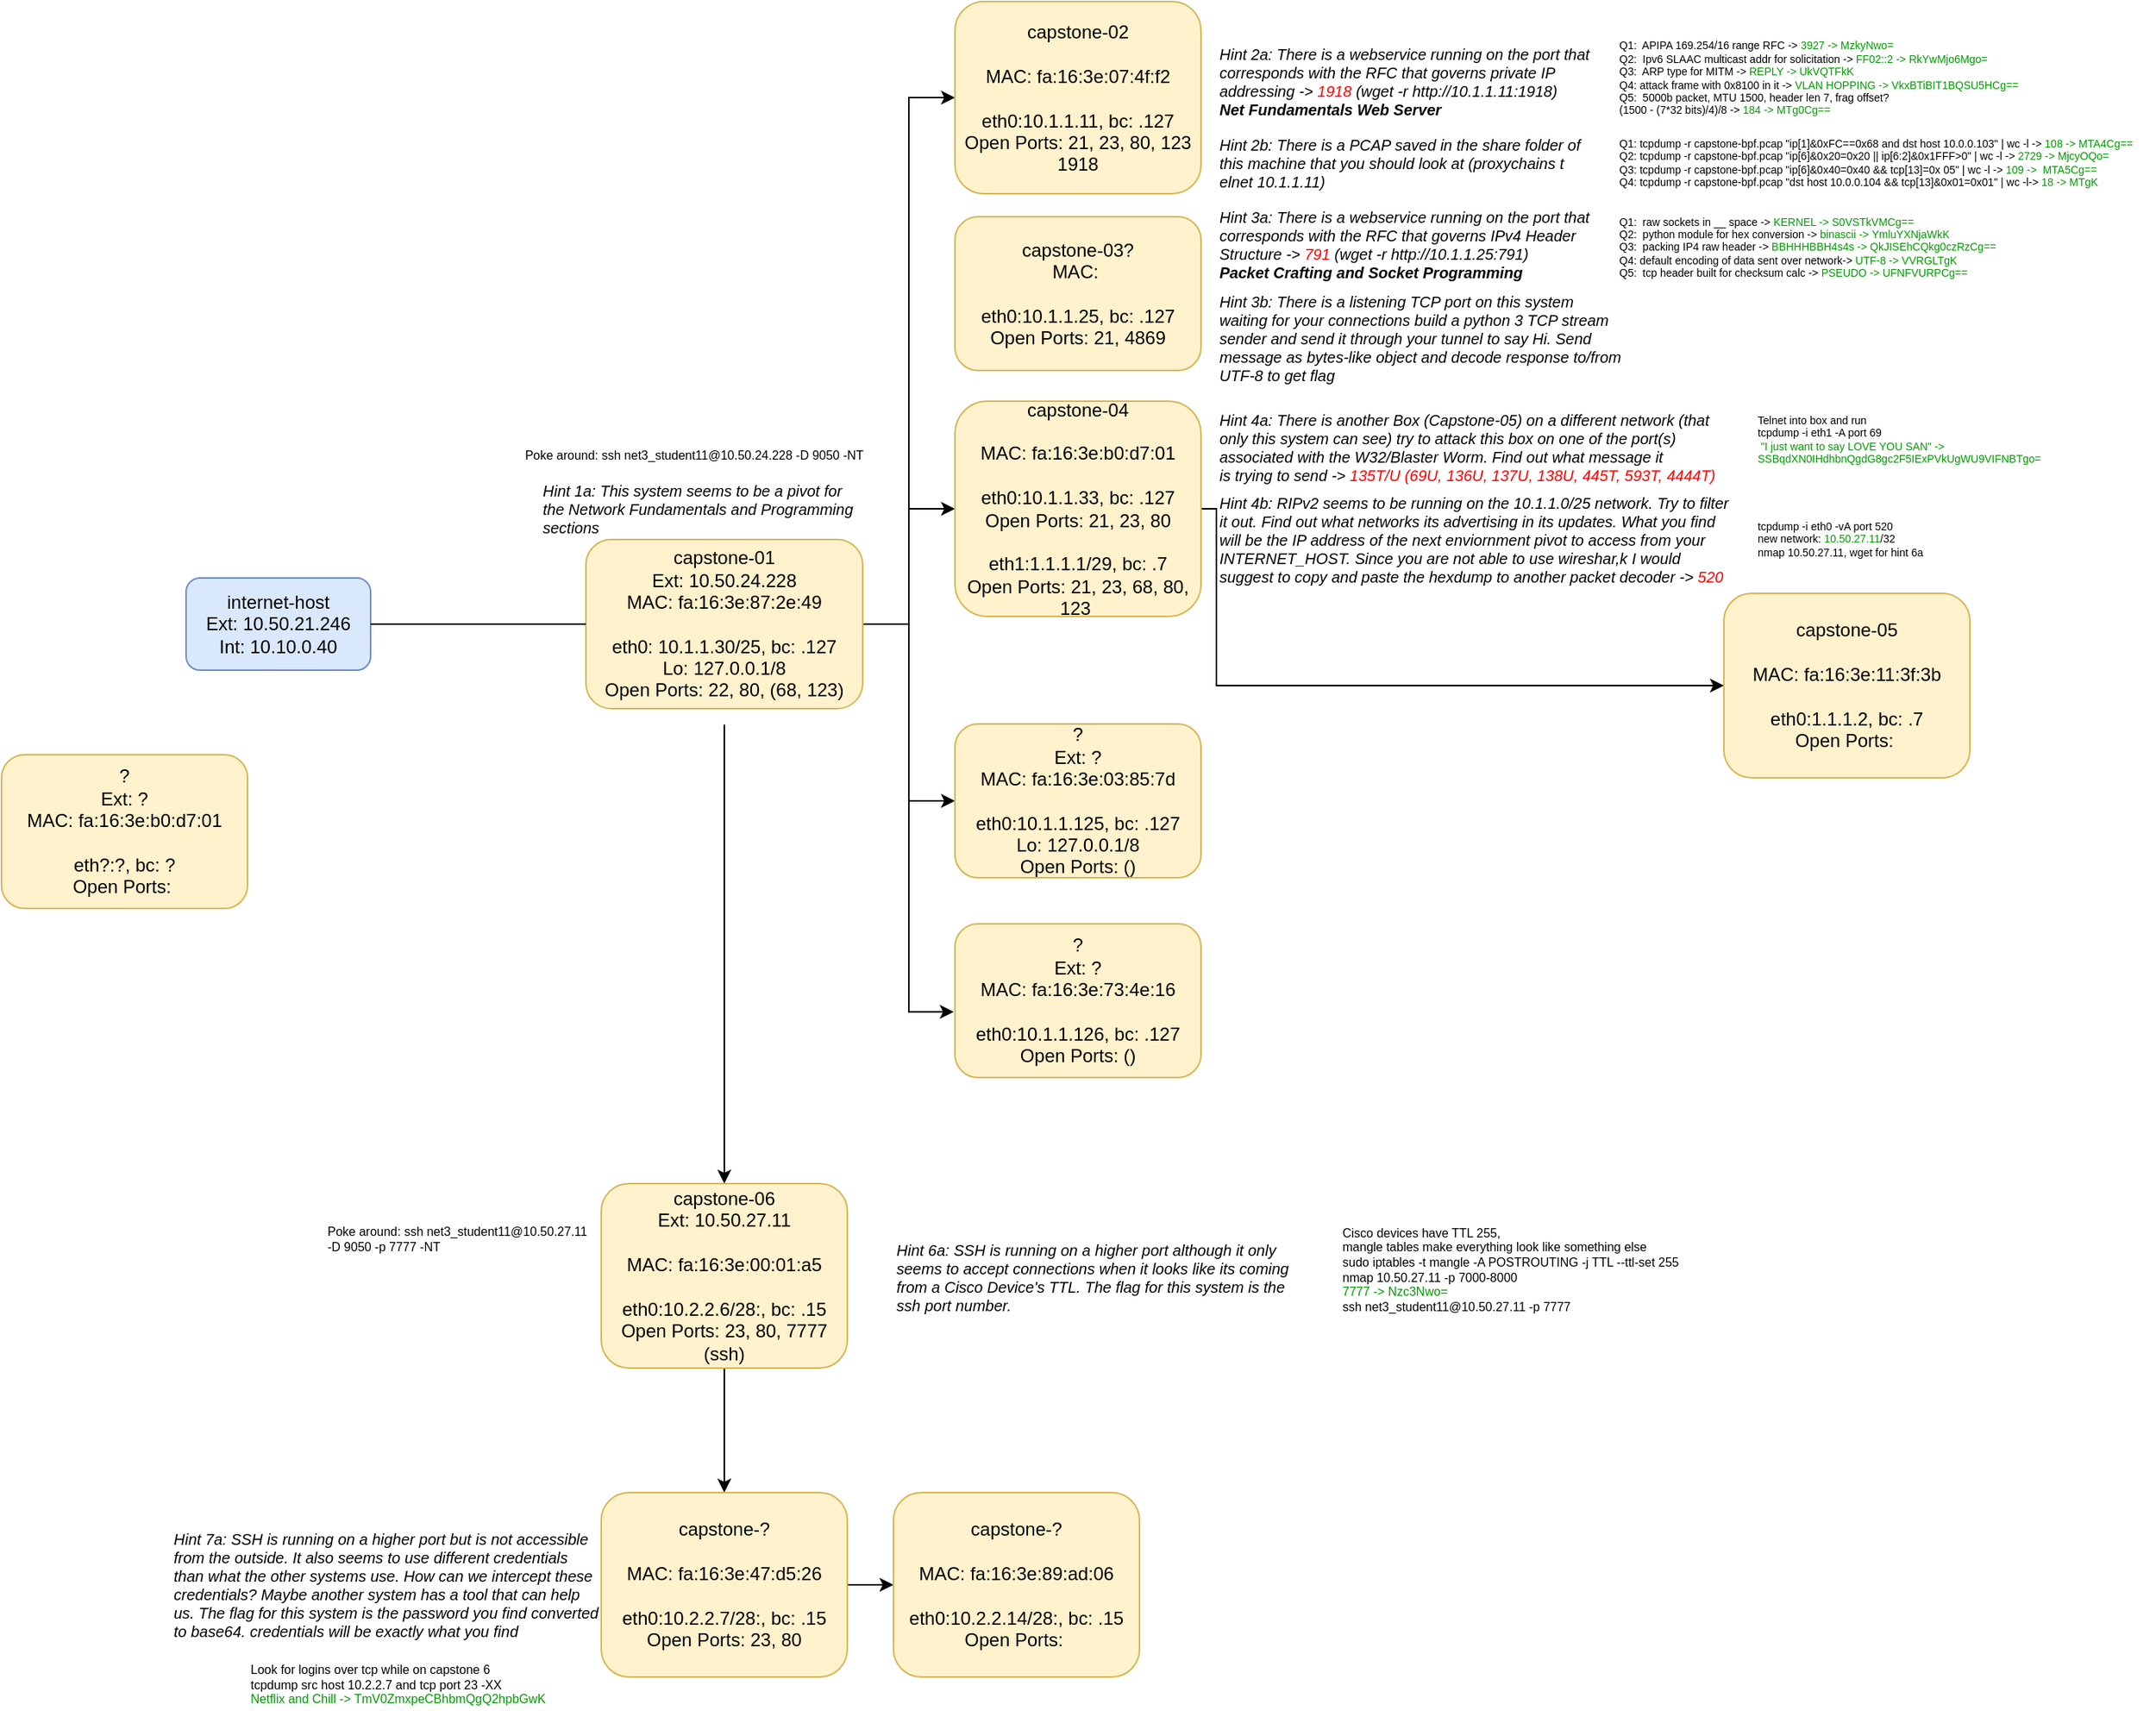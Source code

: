 <mxfile version="16.6.2" type="github">
  <diagram id="ZfgTW8RmMzK-_vYFPty-" name="Page-1">
    <mxGraphModel dx="1748" dy="481" grid="1" gridSize="10" guides="1" tooltips="1" connect="1" arrows="1" fold="1" page="1" pageScale="1" pageWidth="850" pageHeight="1100" math="0" shadow="0">
      <root>
        <mxCell id="0" />
        <mxCell id="1" parent="0" />
        <mxCell id="hog6Gc4PmT9u0CKpANyL-1" value="internet-host&lt;br&gt;Ext: 10.50.21.246&lt;br&gt;Int: 10.10.0.40" style="rounded=1;whiteSpace=wrap;html=1;fillColor=#dae8fc;strokeColor=#6c8ebf;" vertex="1" parent="1">
          <mxGeometry y="745" width="120" height="60" as="geometry" />
        </mxCell>
        <mxCell id="hog6Gc4PmT9u0CKpANyL-12" style="edgeStyle=orthogonalEdgeStyle;rounded=0;orthogonalLoop=1;jettySize=auto;html=1;exitX=1;exitY=0.5;exitDx=0;exitDy=0;entryX=0;entryY=0.5;entryDx=0;entryDy=0;" edge="1" parent="1" source="hog6Gc4PmT9u0CKpANyL-2" target="hog6Gc4PmT9u0CKpANyL-4">
          <mxGeometry relative="1" as="geometry" />
        </mxCell>
        <mxCell id="hog6Gc4PmT9u0CKpANyL-17" style="edgeStyle=orthogonalEdgeStyle;rounded=0;orthogonalLoop=1;jettySize=auto;html=1;exitX=1;exitY=0.5;exitDx=0;exitDy=0;entryX=0;entryY=0.5;entryDx=0;entryDy=0;" edge="1" parent="1" source="hog6Gc4PmT9u0CKpANyL-2" target="hog6Gc4PmT9u0CKpANyL-14">
          <mxGeometry relative="1" as="geometry" />
        </mxCell>
        <mxCell id="hog6Gc4PmT9u0CKpANyL-18" style="edgeStyle=orthogonalEdgeStyle;rounded=0;orthogonalLoop=1;jettySize=auto;html=1;exitX=1;exitY=0.5;exitDx=0;exitDy=0;entryX=0;entryY=0.5;entryDx=0;entryDy=0;" edge="1" parent="1" source="hog6Gc4PmT9u0CKpANyL-2" target="hog6Gc4PmT9u0CKpANyL-15">
          <mxGeometry relative="1" as="geometry" />
        </mxCell>
        <mxCell id="hog6Gc4PmT9u0CKpANyL-19" style="edgeStyle=orthogonalEdgeStyle;rounded=0;orthogonalLoop=1;jettySize=auto;html=1;exitX=1;exitY=0.5;exitDx=0;exitDy=0;entryX=-0.005;entryY=0.573;entryDx=0;entryDy=0;entryPerimeter=0;" edge="1" parent="1" source="hog6Gc4PmT9u0CKpANyL-2" target="hog6Gc4PmT9u0CKpANyL-16">
          <mxGeometry relative="1" as="geometry" />
        </mxCell>
        <mxCell id="hog6Gc4PmT9u0CKpANyL-42" style="edgeStyle=orthogonalEdgeStyle;rounded=0;orthogonalLoop=1;jettySize=auto;html=1;exitX=0.5;exitY=1.094;exitDx=0;exitDy=0;entryX=0.5;entryY=0;entryDx=0;entryDy=0;fontSize=12;fontColor=#000000;exitPerimeter=0;" edge="1" parent="1" source="hog6Gc4PmT9u0CKpANyL-2" target="hog6Gc4PmT9u0CKpANyL-41">
          <mxGeometry relative="1" as="geometry">
            <Array as="points">
              <mxPoint x="350" y="1110" />
              <mxPoint x="350" y="1110" />
            </Array>
          </mxGeometry>
        </mxCell>
        <mxCell id="hog6Gc4PmT9u0CKpANyL-2" value="capstone-01&lt;br&gt;Ext: 10.50.24.228&lt;br&gt;MAC:&amp;nbsp;fa:16:3e:87:2e:49&lt;br&gt;&lt;br&gt;eth0: 10.1.1.30/25, bc: .127&lt;br&gt;Lo: 127.0.0.1/8&lt;br&gt;Open Ports: 22, 80, (68, 123)" style="rounded=1;whiteSpace=wrap;html=1;fillColor=#fff2cc;strokeColor=#d6b656;" vertex="1" parent="1">
          <mxGeometry x="260" y="720" width="180" height="110" as="geometry" />
        </mxCell>
        <mxCell id="hog6Gc4PmT9u0CKpANyL-37" style="edgeStyle=orthogonalEdgeStyle;rounded=0;orthogonalLoop=1;jettySize=auto;html=1;exitX=1;exitY=0.5;exitDx=0;exitDy=0;fontSize=12;fontColor=#000000;entryX=0;entryY=0.5;entryDx=0;entryDy=0;" edge="1" parent="1" source="hog6Gc4PmT9u0CKpANyL-4" target="hog6Gc4PmT9u0CKpANyL-36">
          <mxGeometry relative="1" as="geometry">
            <mxPoint x="970" y="840" as="targetPoint" />
            <Array as="points">
              <mxPoint x="670" y="700" />
              <mxPoint x="670" y="815" />
            </Array>
          </mxGeometry>
        </mxCell>
        <mxCell id="hog6Gc4PmT9u0CKpANyL-4" value="capstone-04&lt;br&gt;&lt;br&gt;MAC:&amp;nbsp;fa:16:3e:b0:d7:01&lt;br&gt;&lt;br&gt;eth0:10.1.1.33, bc: .127&lt;br&gt;Open Ports: 21, 23, 80&lt;br&gt;&lt;br&gt;eth1:1.1.1.1/29, bc: .7&lt;br&gt;Open Ports: 21, 23, 68, 80, 123&amp;nbsp;" style="rounded=1;whiteSpace=wrap;html=1;fillColor=#fff2cc;strokeColor=#d6b656;" vertex="1" parent="1">
          <mxGeometry x="500" y="630" width="160" height="140" as="geometry" />
        </mxCell>
        <mxCell id="hog6Gc4PmT9u0CKpANyL-9" value="" style="edgeStyle=orthogonalEdgeStyle;rounded=0;orthogonalLoop=1;jettySize=auto;html=1;exitX=1;exitY=0.5;exitDx=0;exitDy=0;endArrow=none;" edge="1" parent="1" source="hog6Gc4PmT9u0CKpANyL-1" target="hog6Gc4PmT9u0CKpANyL-2">
          <mxGeometry relative="1" as="geometry">
            <mxPoint x="120" y="775" as="sourcePoint" />
            <mxPoint x="230" y="775" as="targetPoint" />
          </mxGeometry>
        </mxCell>
        <mxCell id="hog6Gc4PmT9u0CKpANyL-13" value="?&lt;br&gt;Ext: ?&lt;br&gt;MAC:&amp;nbsp;fa:16:3e:b0:d7:01&lt;br&gt;&lt;br&gt;eth?:?, bc: ?&lt;br&gt;Open Ports:&amp;nbsp;" style="rounded=1;whiteSpace=wrap;html=1;fillColor=#fff2cc;strokeColor=#d6b656;" vertex="1" parent="1">
          <mxGeometry x="-120" y="860" width="160" height="100" as="geometry" />
        </mxCell>
        <mxCell id="hog6Gc4PmT9u0CKpANyL-14" value="capstone-02&lt;br&gt;&lt;br&gt;MAC: fa:16:3e:07:4f:f2&lt;br&gt;&lt;br&gt;eth0:10.1.1.11, bc: .127&lt;br&gt;Open Ports: 21, 23, 80, 123 1918" style="rounded=1;whiteSpace=wrap;html=1;fillColor=#fff2cc;strokeColor=#d6b656;" vertex="1" parent="1">
          <mxGeometry x="500" y="370" width="160" height="125" as="geometry" />
        </mxCell>
        <mxCell id="hog6Gc4PmT9u0CKpANyL-15" value="?&lt;br&gt;Ext: ?&lt;br&gt;MAC: fa:16:3e:03:85:7d&lt;br&gt;&lt;br&gt;eth0:10.1.1.125, bc: .127&lt;br&gt;Lo: 127.0.0.1/8&lt;br&gt;Open Ports: ()" style="rounded=1;whiteSpace=wrap;html=1;fillColor=#fff2cc;strokeColor=#d6b656;" vertex="1" parent="1">
          <mxGeometry x="500" y="840" width="160" height="100" as="geometry" />
        </mxCell>
        <mxCell id="hog6Gc4PmT9u0CKpANyL-16" value="?&lt;br&gt;Ext: ?&lt;br&gt;MAC:&amp;nbsp;fa:16:3e:73:4e:16&lt;br&gt;&lt;br&gt;eth0:10.1.1.126, bc: .127&lt;br&gt;Open Ports: ()" style="rounded=1;whiteSpace=wrap;html=1;fillColor=#fff2cc;strokeColor=#d6b656;" vertex="1" parent="1">
          <mxGeometry x="500" y="970" width="160" height="100" as="geometry" />
        </mxCell>
        <mxCell id="hog6Gc4PmT9u0CKpANyL-20" value="capstone-03?&lt;br&gt;MAC:&amp;nbsp;&lt;br&gt;&lt;br&gt;eth0:10.1.1.25, bc: .127&lt;br&gt;Open Ports: 21, 4869" style="rounded=1;whiteSpace=wrap;html=1;fillColor=#fff2cc;strokeColor=#d6b656;" vertex="1" parent="1">
          <mxGeometry x="500" y="510" width="160" height="100" as="geometry" />
        </mxCell>
        <mxCell id="hog6Gc4PmT9u0CKpANyL-21" value="Hint 2a: There is a webservice running on the port that &lt;br style=&quot;font-size: 10px&quot;&gt;corresponds with the RFC that governs private IP &lt;br&gt;addressing -&amp;gt; &lt;font color=&quot;#ff0000&quot;&gt;1918&amp;nbsp;&lt;/font&gt;(wget -r http://10.1.1.11:1918)&lt;br&gt;&lt;b&gt;Net Fundamentals Web Server&lt;/b&gt;" style="text;html=1;align=left;verticalAlign=middle;resizable=0;points=[];autosize=1;strokeColor=none;fillColor=none;fontStyle=2;fontSize=10;" vertex="1" parent="1">
          <mxGeometry x="670" y="397" width="260" height="50" as="geometry" />
        </mxCell>
        <mxCell id="hog6Gc4PmT9u0CKpANyL-22" value="Hint 2b: There is a PCAP saved in the share folder of &lt;br&gt;this machine that you should look at (proxychains t&lt;br&gt;elnet 10.1.1.11)" style="text;html=1;align=left;verticalAlign=middle;resizable=0;points=[];autosize=1;strokeColor=none;fillColor=none;fontStyle=2;fontSize=10;" vertex="1" parent="1">
          <mxGeometry x="670" y="455" width="250" height="40" as="geometry" />
        </mxCell>
        <mxCell id="hog6Gc4PmT9u0CKpANyL-23" value="Hint 3a: There is a webservice running on the port that &lt;br&gt;corresponds with&amp;nbsp;the RFC that governs IPv4 Header &lt;br&gt;Structure -&amp;gt; &lt;font color=&quot;#ff0000&quot;&gt;791 &lt;/font&gt;(wget -r http://10.1.1.25:791)&lt;b&gt;&lt;br&gt;Packet Crafting and Socket Programming&lt;/b&gt;" style="text;html=1;align=left;verticalAlign=middle;resizable=0;points=[];autosize=1;strokeColor=none;fillColor=none;fontStyle=2;fontSize=10;" vertex="1" parent="1">
          <mxGeometry x="670" y="503" width="260" height="50" as="geometry" />
        </mxCell>
        <mxCell id="hog6Gc4PmT9u0CKpANyL-24" value="Hint 3b: There is a listening TCP port on this system &lt;br&gt;waiting for your connections build a python 3 TCP stream &lt;br&gt;sender and send it through your tunnel to say Hi. Send &lt;br&gt;message as bytes-like object and&amp;nbsp;decode response to/from &lt;br&gt;UTF-8 to get flag&amp;nbsp;" style="text;html=1;align=left;verticalAlign=middle;resizable=0;points=[];autosize=1;strokeColor=none;fillColor=none;fontStyle=2;fontSize=10;" vertex="1" parent="1">
          <mxGeometry x="670" y="554" width="280" height="70" as="geometry" />
        </mxCell>
        <mxCell id="hog6Gc4PmT9u0CKpANyL-25" value="Hint 4a: There is another Box (Capstone-05) on a different network (that&lt;br&gt;only this system can see) try to attack this box on one of the port(s)&amp;nbsp;&lt;br&gt;associated with the W32/Blaster Worm. Find out what message it&lt;br&gt;is trying to send -&amp;gt;&amp;nbsp;&lt;font color=&quot;#ff0000&quot;&gt;135T/U (69U, 136U, 137U, 138U, 445T, 593T, 4444T)&lt;/font&gt;" style="text;html=1;align=left;verticalAlign=middle;resizable=0;points=[];autosize=1;strokeColor=none;fillColor=none;fontStyle=2;fontSize=10;" vertex="1" parent="1">
          <mxGeometry x="670" y="635" width="340" height="50" as="geometry" />
        </mxCell>
        <mxCell id="hog6Gc4PmT9u0CKpANyL-26" value="Hint 4b: RIPv2 seems to be running on the 10.1.1.0/25 network. Try to filter&lt;br&gt;it out. Find out what networks its advertising in its updates. What you find&lt;br&gt;will be the IP address of the next enviornment pivot to access from your&amp;nbsp;&lt;br&gt;INTERNET_HOST. Since you are not able to use wireshar,k I would &lt;br&gt;suggest to copy and paste the hexdump to another packet decoder -&amp;gt; &lt;font color=&quot;#ff0000&quot;&gt;520&lt;/font&gt;" style="text;html=1;align=left;verticalAlign=middle;resizable=0;points=[];autosize=1;strokeColor=none;fillColor=none;fontStyle=2;fontSize=10;" vertex="1" parent="1">
          <mxGeometry x="670" y="685" width="350" height="70" as="geometry" />
        </mxCell>
        <mxCell id="hog6Gc4PmT9u0CKpANyL-27" value="Hint 1a: This system seems to be a pivot for&lt;br&gt;the Network Fundamentals and Programming&lt;br&gt;sections" style="text;html=1;align=left;verticalAlign=middle;resizable=0;points=[];autosize=1;strokeColor=none;fillColor=none;fontStyle=2;fontSize=10;" vertex="1" parent="1">
          <mxGeometry x="230" y="680" width="220" height="40" as="geometry" />
        </mxCell>
        <mxCell id="hog6Gc4PmT9u0CKpANyL-30" value="&lt;font color=&quot;#000000&quot; style=&quot;font-size: 7px&quot;&gt;Q1:&amp;nbsp; APIPA 169.254/16 range RFC -&amp;gt;&lt;/font&gt;&lt;font color=&quot;#009900&quot; style=&quot;font-size: 7px&quot;&gt;&amp;nbsp;3927 -&amp;gt; MzkyNwo=&lt;br style=&quot;font-size: 7px&quot;&gt;&lt;/font&gt;&lt;font color=&quot;#000000&quot; style=&quot;font-size: 7px&quot;&gt;Q2:&amp;nbsp; Ipv6 SLAAC multicast addr for solicitation -&amp;gt;&lt;/font&gt;&lt;font color=&quot;#009900&quot; style=&quot;font-size: 7px&quot;&gt;&amp;nbsp;FF02::2 -&amp;gt;&amp;nbsp;&lt;/font&gt;&lt;font color=&quot;#009900&quot; style=&quot;font-size: 7px&quot;&gt;RkYwMjo6Mgo=&lt;br style=&quot;font-size: 7px&quot;&gt;&lt;/font&gt;&lt;font color=&quot;#000000&quot; style=&quot;font-size: 7px&quot;&gt;Q3:&amp;nbsp; ARP type for MITM -&amp;gt;&lt;/font&gt;&lt;font color=&quot;#009900&quot; style=&quot;font-size: 7px&quot;&gt;&amp;nbsp;REPLY -&amp;gt;&amp;nbsp;&lt;/font&gt;&lt;font color=&quot;#009900&quot; style=&quot;font-size: 7px&quot;&gt;UkVQTFkK&lt;br style=&quot;font-size: 7px&quot;&gt;&lt;/font&gt;&lt;font color=&quot;#000000&quot; style=&quot;font-size: 7px&quot;&gt;Q4: attack frame with 0x8100 in it -&amp;gt;&lt;/font&gt;&lt;font color=&quot;#009900&quot; style=&quot;font-size: 7px&quot;&gt;&amp;nbsp;VLAN HOPPING -&amp;gt;&amp;nbsp;&lt;/font&gt;&lt;font color=&quot;#009900&quot; style=&quot;font-size: 7px&quot;&gt;VkxBTiBIT1BQSU5HCg==&lt;br style=&quot;font-size: 7px&quot;&gt;&lt;/font&gt;&lt;font color=&quot;#000000&quot; style=&quot;font-size: 7px&quot;&gt;Q5:&amp;nbsp; 5000b packet, MTU 1500, header len 7, frag offset? &lt;br style=&quot;font-size: 7px&quot;&gt;(1500 - (7*32 bits)/4)/8 -&amp;gt;&lt;/font&gt;&lt;font color=&quot;#009900&quot; style=&quot;font-size: 7px&quot;&gt;&amp;nbsp;184 -&amp;gt;&amp;nbsp;&lt;/font&gt;&lt;font color=&quot;#009900&quot; style=&quot;font-size: 7px&quot;&gt;MTg0Cg==&lt;br style=&quot;font-size: 7px&quot;&gt;&lt;/font&gt;" style="text;html=1;align=left;verticalAlign=middle;resizable=0;points=[];autosize=1;strokeColor=none;fillColor=none;fontSize=7;fontColor=#FF0000;" vertex="1" parent="1">
          <mxGeometry x="930" y="395" width="280" height="50" as="geometry" />
        </mxCell>
        <mxCell id="hog6Gc4PmT9u0CKpANyL-31" value="&lt;font color=&quot;#000000&quot; style=&quot;font-size: 7px&quot;&gt;Q1:&amp;nbsp;&lt;span style=&quot;font-size: 7px&quot;&gt;tcpdump -r capstone-bpf.pcap &quot;ip[1]&amp;amp;0xFC==0x68 and dst host&amp;nbsp;&lt;/span&gt;&lt;span style=&quot;font-size: 7px&quot;&gt;10.0.0.103&quot; | wc -l&lt;/span&gt;&amp;nbsp;-&amp;gt;&lt;/font&gt;&lt;font color=&quot;#009900&quot; style=&quot;font-size: 7px&quot;&gt;&amp;nbsp;108 -&amp;gt; MTA4Cg==&lt;br style=&quot;font-size: 7px&quot;&gt;&lt;/font&gt;&lt;font color=&quot;#000000&quot; style=&quot;font-size: 7px&quot;&gt;Q2: tcpdump -r capstone-bpf.pcap &quot;ip[6]&amp;amp;0x20=0x20 || ip[6:2]&amp;amp;0x1FFF&amp;gt;0&quot; | wc -l&amp;nbsp;-&amp;gt;&lt;/font&gt;&lt;font color=&quot;#009900&quot; style=&quot;font-size: 7px&quot;&gt;&amp;nbsp;2729 -&amp;gt;&amp;nbsp;&lt;/font&gt;&lt;font color=&quot;#009900&quot; style=&quot;font-size: 7px&quot;&gt;MjcyOQo=&lt;br style=&quot;font-size: 7px&quot;&gt;&lt;/font&gt;&lt;font color=&quot;#000000&quot; style=&quot;font-size: 7px&quot;&gt;Q3:&amp;nbsp;&lt;span style=&quot;font-size: 7px&quot;&gt;tcpdump -r capstone-bpf.pcap &quot;ip[6]&amp;amp;0x40=0x40 &amp;amp;&amp;amp; tcp[13]=0x&amp;nbsp;&lt;/span&gt;&lt;span style=&quot;font-size: 7px&quot;&gt;05&quot; | wc -l&amp;nbsp;&lt;/span&gt;-&amp;gt;&lt;/font&gt;&lt;font color=&quot;#009900&quot; style=&quot;font-size: 7px&quot;&gt;&amp;nbsp;109 -&amp;gt;&amp;nbsp;&amp;nbsp;&lt;/font&gt;&lt;font color=&quot;#009900&quot; style=&quot;font-size: 7px&quot;&gt;MTA5Cg==&lt;br style=&quot;font-size: 7px&quot;&gt;&lt;/font&gt;&lt;font color=&quot;#000000&quot; style=&quot;font-size: 7px&quot;&gt;Q4:&amp;nbsp;&lt;span style=&quot;font-size: 7px&quot;&gt;tcpdump -r capstone-bpf.pcap &quot;dst host 10.0.0.104 &amp;amp;&amp;amp; tcp[13&lt;/span&gt;&lt;span style=&quot;font-size: 7px&quot;&gt;]&amp;amp;0x01=0x01&quot; | wc -l&lt;/span&gt;-&amp;gt;&lt;/font&gt;&lt;font color=&quot;#009900&quot; style=&quot;font-size: 7px&quot;&gt;&amp;nbsp;18 -&amp;gt;&amp;nbsp;&lt;/font&gt;&lt;font color=&quot;#009900&quot; style=&quot;font-size: 7px&quot;&gt;MTgK&lt;br style=&quot;font-size: 7px&quot;&gt;&lt;/font&gt;" style="text;html=1;align=left;verticalAlign=middle;resizable=0;points=[];autosize=1;strokeColor=none;fillColor=none;fontSize=7;fontColor=#FF0000;" vertex="1" parent="1">
          <mxGeometry x="930" y="455" width="350" height="40" as="geometry" />
        </mxCell>
        <mxCell id="hog6Gc4PmT9u0CKpANyL-34" value="&lt;font color=&quot;#000000&quot; style=&quot;font-size: 7px;&quot;&gt;Q1:&amp;nbsp; raw sockets in __ space -&amp;gt;&lt;/font&gt;&lt;font color=&quot;#009900&quot; style=&quot;font-size: 7px;&quot;&gt;&amp;nbsp;KERNEL -&amp;gt; S0VSTkVMCg==&lt;br style=&quot;font-size: 7px;&quot;&gt;&lt;/font&gt;&lt;font color=&quot;#000000&quot; style=&quot;font-size: 7px;&quot;&gt;Q2:&amp;nbsp; python module for hex conversion -&amp;gt;&lt;/font&gt;&lt;font color=&quot;#009900&quot; style=&quot;font-size: 7px;&quot;&gt;&amp;nbsp;binascii -&amp;gt;&amp;nbsp;&lt;/font&gt;&lt;font color=&quot;#009900&quot; style=&quot;font-size: 7px;&quot;&gt;YmluYXNjaWkK&lt;br style=&quot;font-size: 7px;&quot;&gt;&lt;/font&gt;&lt;font color=&quot;#000000&quot; style=&quot;font-size: 7px;&quot;&gt;Q3:&amp;nbsp; packing IP4 raw header -&amp;gt;&lt;/font&gt;&lt;font color=&quot;#009900&quot; style=&quot;font-size: 7px;&quot;&gt;&amp;nbsp;BBHHHBBH4s4s -&amp;gt;&amp;nbsp;&lt;/font&gt;&lt;font color=&quot;#009900&quot; style=&quot;font-size: 7px;&quot;&gt;QkJISEhCQkg0czRzCg==&lt;br style=&quot;font-size: 7px;&quot;&gt;&lt;/font&gt;&lt;font color=&quot;#000000&quot; style=&quot;font-size: 7px;&quot;&gt;Q4: default encoding of data sent over network-&amp;gt;&lt;/font&gt;&lt;font color=&quot;#009900&quot; style=&quot;font-size: 7px;&quot;&gt;&amp;nbsp;UTF-8 -&amp;gt;&amp;nbsp;&lt;/font&gt;&lt;font color=&quot;#009900&quot; style=&quot;font-size: 7px;&quot;&gt;VVRGLTgK&lt;br style=&quot;font-size: 7px;&quot;&gt;&lt;/font&gt;&lt;font color=&quot;#000000&quot; style=&quot;font-size: 7px;&quot;&gt;Q5:&amp;nbsp; tcp header built for checksum calc&amp;nbsp;-&amp;gt;&lt;/font&gt;&lt;font color=&quot;#009900&quot; style=&quot;font-size: 7px;&quot;&gt;&amp;nbsp;PSEUDO -&amp;gt;&amp;nbsp;&lt;/font&gt;&lt;font color=&quot;#009900&quot; style=&quot;font-size: 7px;&quot;&gt;UFNFVURPCg==&lt;br style=&quot;font-size: 7px;&quot;&gt;&lt;/font&gt;" style="text;html=1;align=left;verticalAlign=middle;resizable=0;points=[];autosize=1;strokeColor=none;fillColor=none;fontSize=7;fontColor=#FF0000;" vertex="1" parent="1">
          <mxGeometry x="930" y="505" width="260" height="50" as="geometry" />
        </mxCell>
        <mxCell id="hog6Gc4PmT9u0CKpANyL-36" value="capstone-05&lt;br&gt;&lt;br&gt;MAC:&amp;nbsp;fa:16:3e:11:3f:3b&lt;br&gt;&lt;br&gt;eth0:1.1.1.2, bc: .7&lt;br&gt;Open Ports:&amp;nbsp;" style="rounded=1;whiteSpace=wrap;html=1;fillColor=#fff2cc;strokeColor=#d6b656;" vertex="1" parent="1">
          <mxGeometry x="1000" y="755" width="160" height="120" as="geometry" />
        </mxCell>
        <mxCell id="hog6Gc4PmT9u0CKpANyL-38" value="&lt;font&gt;&lt;font color=&quot;#000000&quot; style=&quot;font-size: 7px&quot;&gt;Telnet into box and run&lt;br&gt;&lt;/font&gt;&lt;font color=&quot;#000000&quot;&gt;tcpdump -i eth1 -A port 69&lt;/font&gt;&lt;br&gt;&amp;nbsp;&lt;font color=&quot;#009900&quot;&gt;&quot;I just want to say LOVE YOU SAN&quot; -&amp;gt;&lt;br&gt;SSBqdXN0IHdhbnQgdG8gc2F5IExPVkUgWU9VIFNBTgo=&amp;nbsp;&lt;/font&gt;&amp;nbsp;&lt;br style=&quot;font-size: 7px&quot;&gt;&lt;/font&gt;" style="text;html=1;align=left;verticalAlign=middle;resizable=0;points=[];autosize=1;strokeColor=none;fillColor=none;fontSize=7;fontColor=#FF0000;" vertex="1" parent="1">
          <mxGeometry x="1020" y="635" width="200" height="40" as="geometry" />
        </mxCell>
        <mxCell id="hog6Gc4PmT9u0CKpANyL-40" value="&lt;font&gt;&lt;font color=&quot;#000000&quot;&gt;tcpdump -i eth0 -vA port 520&lt;br&gt;new network:&amp;nbsp;&lt;/font&gt;&lt;font color=&quot;#009900&quot;&gt;10.50.27.11&lt;/font&gt;&lt;font color=&quot;#000000&quot;&gt;/32&lt;br&gt;nmap 10.50.27.11, wget for hint 6a&lt;/font&gt;&lt;br style=&quot;font-size: 7px&quot;&gt;&lt;/font&gt;" style="text;html=1;align=left;verticalAlign=middle;resizable=0;points=[];autosize=1;strokeColor=none;fillColor=none;fontSize=7;fontColor=#FF0000;" vertex="1" parent="1">
          <mxGeometry x="1020" y="705" width="120" height="30" as="geometry" />
        </mxCell>
        <mxCell id="hog6Gc4PmT9u0CKpANyL-50" style="edgeStyle=orthogonalEdgeStyle;rounded=0;orthogonalLoop=1;jettySize=auto;html=1;exitX=0.5;exitY=1;exitDx=0;exitDy=0;fontSize=8;fontColor=#000000;" edge="1" parent="1" source="hog6Gc4PmT9u0CKpANyL-41" target="hog6Gc4PmT9u0CKpANyL-48">
          <mxGeometry relative="1" as="geometry" />
        </mxCell>
        <mxCell id="hog6Gc4PmT9u0CKpANyL-41" value="capstone-06&lt;br&gt;Ext: 10.50.27.11&lt;br&gt;&lt;br&gt;MAC:&amp;nbsp;fa:16:3e:00:01:a5&lt;br&gt;&lt;br&gt;eth0:10.2.2.6/28:, bc: .15&lt;br&gt;Open Ports: 23, 80, 7777 (ssh)" style="rounded=1;whiteSpace=wrap;html=1;fillColor=#fff2cc;strokeColor=#d6b656;" vertex="1" parent="1">
          <mxGeometry x="270" y="1139" width="160" height="120" as="geometry" />
        </mxCell>
        <mxCell id="hog6Gc4PmT9u0CKpANyL-43" value="Hint 6a: SSH is running on a higher port although it only &lt;br&gt;seems to accept connections when it looks like its coming &lt;br&gt;from a Cisco Device&#39;s TTL. The flag for this system is the &lt;br&gt;ssh port number." style="text;html=1;align=left;verticalAlign=middle;resizable=0;points=[];autosize=1;strokeColor=none;fillColor=none;fontStyle=2;fontSize=10;" vertex="1" parent="1">
          <mxGeometry x="460" y="1175" width="270" height="50" as="geometry" />
        </mxCell>
        <mxCell id="hog6Gc4PmT9u0CKpANyL-44" value="&lt;div style=&quot;font-size: 8px&quot;&gt;&lt;span style=&quot;font-size: 8px&quot;&gt;Cisco devices have TTL 255,&lt;/span&gt;&lt;/div&gt;mangle tables make everything look like something else&lt;br style=&quot;font-size: 8px&quot;&gt;sudo iptables -t mangle -A POSTROUTING -j TTL --ttl-set 255&lt;br&gt;nmap 10.50.27.11 -p 7000-8000&lt;br&gt;&lt;font color=&quot;#009900&quot;&gt;7777 -&amp;gt;&amp;nbsp;Nzc3Nwo=&lt;/font&gt;&lt;br&gt;ssh net3_student11@10.50.27.11 -p 7777" style="text;html=1;align=left;verticalAlign=middle;resizable=0;points=[];autosize=1;strokeColor=none;fillColor=none;fontSize=8;fontColor=#000000;" vertex="1" parent="1">
          <mxGeometry x="750" y="1160" width="230" height="70" as="geometry" />
        </mxCell>
        <mxCell id="hog6Gc4PmT9u0CKpANyL-46" value="Poke around:&amp;nbsp;ssh net3_student11@10.50.24.228 -D 9050 -NT" style="text;html=1;align=center;verticalAlign=middle;resizable=0;points=[];autosize=1;strokeColor=none;fillColor=none;fontSize=8;fontColor=#000000;" vertex="1" parent="1">
          <mxGeometry x="210" y="655" width="240" height="20" as="geometry" />
        </mxCell>
        <mxCell id="hog6Gc4PmT9u0CKpANyL-47" value="Poke around:&amp;nbsp;ssh net3_student11@10.50.27.11 &lt;br&gt;-D 9050 -p 7777 -NT" style="text;html=1;align=left;verticalAlign=middle;resizable=0;points=[];autosize=1;strokeColor=none;fillColor=none;fontSize=8;fontColor=#000000;" vertex="1" parent="1">
          <mxGeometry x="90" y="1160" width="180" height="30" as="geometry" />
        </mxCell>
        <mxCell id="hog6Gc4PmT9u0CKpANyL-51" style="edgeStyle=orthogonalEdgeStyle;rounded=0;orthogonalLoop=1;jettySize=auto;html=1;exitX=1;exitY=0.5;exitDx=0;exitDy=0;fontSize=8;fontColor=#000000;" edge="1" parent="1" source="hog6Gc4PmT9u0CKpANyL-48" target="hog6Gc4PmT9u0CKpANyL-49">
          <mxGeometry relative="1" as="geometry" />
        </mxCell>
        <mxCell id="hog6Gc4PmT9u0CKpANyL-48" value="capstone-?&lt;br&gt;&lt;br&gt;MAC:&amp;nbsp;fa:16:3e:47:d5:26&lt;br&gt;&lt;br&gt;eth0:10.2.2.7/28:, bc: .15&lt;br&gt;Open Ports: 23, 80" style="rounded=1;whiteSpace=wrap;html=1;fillColor=#fff2cc;strokeColor=#d6b656;" vertex="1" parent="1">
          <mxGeometry x="270" y="1340" width="160" height="120" as="geometry" />
        </mxCell>
        <mxCell id="hog6Gc4PmT9u0CKpANyL-49" value="capstone-?&lt;br&gt;&lt;br&gt;MAC:&amp;nbsp;fa:16:3e:89:ad:06&lt;br&gt;&lt;br&gt;eth0:10.2.2.14/28:, bc: .15&lt;br&gt;Open Ports:&amp;nbsp;" style="rounded=1;whiteSpace=wrap;html=1;fillColor=#fff2cc;strokeColor=#d6b656;" vertex="1" parent="1">
          <mxGeometry x="460" y="1340" width="160" height="120" as="geometry" />
        </mxCell>
        <mxCell id="hog6Gc4PmT9u0CKpANyL-52" value="Hint 7a: SSH is running on a higher port but is not accessible&lt;br&gt;from the outside. It also seems to use different credentials&amp;nbsp;&lt;br&gt;than what the other systems use. How can we intercept these&lt;br&gt;credentials? Maybe another system has a tool that can help&lt;br&gt;us. The flag for this system is the password you find converted&lt;br&gt;to base64. credentials will be exactly what you find" style="text;html=1;align=left;verticalAlign=middle;resizable=0;points=[];autosize=1;strokeColor=none;fillColor=none;fontStyle=2;fontSize=10;" vertex="1" parent="1">
          <mxGeometry x="-10" y="1360" width="290" height="80" as="geometry" />
        </mxCell>
        <mxCell id="hog6Gc4PmT9u0CKpANyL-53" value="Look for logins over tcp while on capstone 6&lt;br&gt;tcpdump src host 10.2.2.7 and tcp port 23 -XX&lt;br&gt;&lt;font color=&quot;#009900&quot;&gt;Netflix and Chill -&amp;gt;&amp;nbsp;TmV0ZmxpeCBhbmQgQ2hpbGwK&lt;/font&gt;" style="text;html=1;align=left;verticalAlign=middle;resizable=0;points=[];autosize=1;strokeColor=none;fillColor=none;fontSize=8;fontColor=#000000;" vertex="1" parent="1">
          <mxGeometry x="40" y="1445" width="210" height="40" as="geometry" />
        </mxCell>
      </root>
    </mxGraphModel>
  </diagram>
</mxfile>
